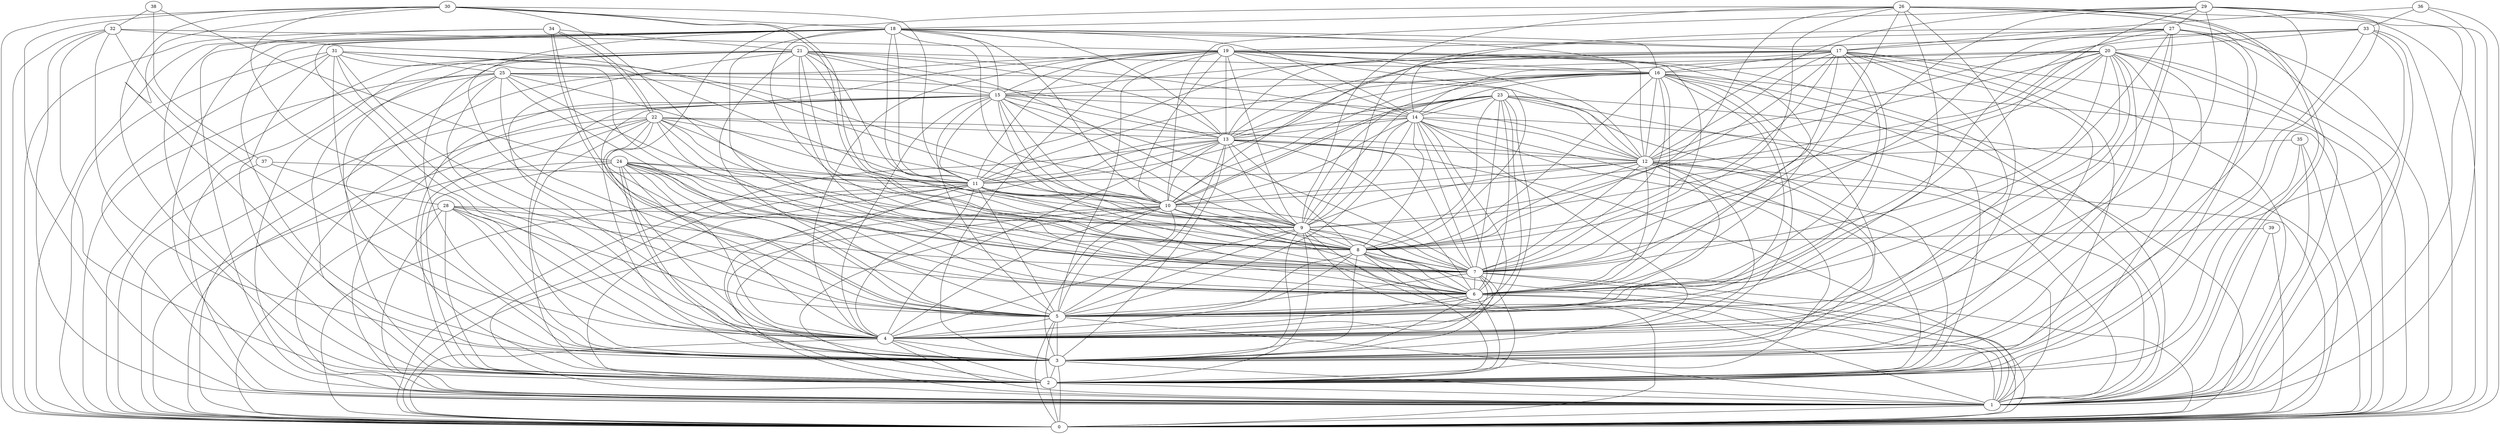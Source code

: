 graph G {
0;
1;
2;
3;
4;
5;
6;
7;
8;
9;
10;
11;
12;
13;
14;
15;
16;
17;
18;
19;
20;
21;
22;
23;
24;
25;
26;
27;
28;
29;
30;
31;
32;
33;
34;
35;
36;
37;
38;
39;
39--0 ;
39--8 ;
39--1 ;
38--32 ;
38--37 ;
38--24 ;
37--28 ;
37--11 ;
37--0 ;
36--33 ;
36--17 ;
36--1 ;
36--0 ;
35--12 ;
35--2 ;
35--0 ;
35--1 ;
34--5 ;
34--21 ;
34--22 ;
34--22 ;
34--5 ;
34--0 ;
34--1 ;
33--20 ;
33--12 ;
33--11 ;
33--0 ;
33--3 ;
33--2 ;
33--1 ;
32--3 ;
32--10 ;
32--1 ;
32--19 ;
32--4 ;
32--2 ;
32--0 ;
31--11 ;
31--6 ;
31--10 ;
31--3 ;
31--5 ;
31--25 ;
31--1 ;
31--0 ;
31--2 ;
31--4 ;
30--11 ;
30--8 ;
30--8 ;
30--7 ;
30--18 ;
30--1 ;
30--4 ;
30--3 ;
30--2 ;
30--0 ;
29--27 ;
29--2 ;
29--10 ;
29--12 ;
29--4 ;
29--1 ;
29--3 ;
29--6 ;
29--7 ;
29--0 ;
28--3 ;
28--0 ;
28--1 ;
28--7 ;
28--6 ;
28--5 ;
28--2 ;
28--9 ;
28--4 ;
27--6 ;
27--19 ;
27--0 ;
27--3 ;
27--17 ;
27--1 ;
27--9 ;
27--5 ;
27--2 ;
27--4 ;
27--7 ;
26--1 ;
26--1 ;
26--6 ;
26--3 ;
26--0 ;
26--5 ;
26--8 ;
26--18 ;
26--2 ;
26--9 ;
26--7 ;
26--4 ;
25--7 ;
25--4 ;
25--1 ;
25--9 ;
25--12 ;
25--13 ;
25--15 ;
25--0 ;
25--5 ;
25--6 ;
25--3 ;
25--2 ;
24--7 ;
24--11 ;
24--3 ;
24--3 ;
24--6 ;
24--8 ;
24--4 ;
24--7 ;
24--10 ;
24--0 ;
24--9 ;
24--2 ;
24--5 ;
23--10 ;
23--4 ;
23--12 ;
23--9 ;
23--10 ;
23--8 ;
23--14 ;
23--7 ;
23--2 ;
23--1 ;
23--5 ;
23--0 ;
23--13 ;
23--6 ;
22--10 ;
22--5 ;
22--13 ;
22--11 ;
22--4 ;
22--12 ;
22--0 ;
22--6 ;
22--9 ;
22--8 ;
22--3 ;
22--2 ;
22--1 ;
21--15 ;
21--11 ;
21--8 ;
21--13 ;
21--4 ;
21--7 ;
21--0 ;
21--1 ;
21--5 ;
21--16 ;
21--9 ;
21--6 ;
21--2 ;
21--14 ;
21--3 ;
20--7 ;
20--8 ;
20--4 ;
20--13 ;
20--14 ;
20--5 ;
20--2 ;
20--1 ;
20--0 ;
20--16 ;
20--10 ;
20--3 ;
20--12 ;
20--9 ;
20--6 ;
19--6 ;
19--16 ;
19--0 ;
19--4 ;
19--11 ;
19--10 ;
19--5 ;
19--3 ;
19--13 ;
19--12 ;
19--1 ;
19--2 ;
19--7 ;
19--15 ;
19--8 ;
19--14 ;
19--9 ;
18--9 ;
18--4 ;
18--17 ;
18--13 ;
18--3 ;
18--1 ;
18--2 ;
18--10 ;
18--7 ;
18--8 ;
18--15 ;
18--16 ;
18--5 ;
18--12 ;
18--11 ;
18--0 ;
18--6 ;
18--14 ;
17--4 ;
17--7 ;
17--9 ;
17--1 ;
17--11 ;
17--14 ;
17--10 ;
17--12 ;
17--13 ;
17--0 ;
17--5 ;
17--6 ;
17--3 ;
17--15 ;
17--2 ;
17--8 ;
17--16 ;
16--12 ;
16--7 ;
16--8 ;
16--5 ;
16--11 ;
16--6 ;
16--4 ;
16--14 ;
16--1 ;
16--13 ;
16--0 ;
16--15 ;
16--3 ;
16--10 ;
16--2 ;
16--9 ;
15--0 ;
15--3 ;
15--2 ;
15--6 ;
15--12 ;
15--7 ;
15--9 ;
15--10 ;
15--11 ;
15--8 ;
15--13 ;
15--14 ;
15--1 ;
15--4 ;
15--5 ;
14--10 ;
14--12 ;
14--2 ;
14--7 ;
14--5 ;
14--6 ;
14--13 ;
14--9 ;
14--11 ;
14--8 ;
14--0 ;
14--4 ;
14--1 ;
14--3 ;
13--1 ;
13--0 ;
13--6 ;
13--10 ;
13--3 ;
13--4 ;
13--2 ;
13--8 ;
13--9 ;
13--7 ;
13--11 ;
13--12 ;
13--5 ;
12--4 ;
12--0 ;
12--11 ;
12--5 ;
12--3 ;
12--10 ;
12--6 ;
12--7 ;
12--1 ;
12--8 ;
12--9 ;
12--2 ;
11--7 ;
11--2 ;
11--1 ;
11--4 ;
11--5 ;
11--10 ;
11--0 ;
11--3 ;
11--9 ;
11--8 ;
11--6 ;
10--0 ;
10--7 ;
10--6 ;
10--1 ;
10--9 ;
10--4 ;
10--5 ;
10--3 ;
10--8 ;
10--2 ;
9--8 ;
9--5 ;
9--0 ;
9--6 ;
9--4 ;
9--3 ;
9--7 ;
9--1 ;
9--2 ;
8--1 ;
8--0 ;
8--5 ;
8--2 ;
8--6 ;
8--3 ;
8--7 ;
8--4 ;
7--6 ;
7--5 ;
7--3 ;
7--1 ;
7--2 ;
7--4 ;
7--0 ;
6--4 ;
6--0 ;
6--3 ;
6--2 ;
6--1 ;
6--5 ;
5--2 ;
5--3 ;
5--0 ;
5--4 ;
5--1 ;
4--1 ;
4--3 ;
4--0 ;
4--2 ;
3--2 ;
3--1 ;
3--0 ;
2--0 ;
2--1 ;
1--0 ;
}
